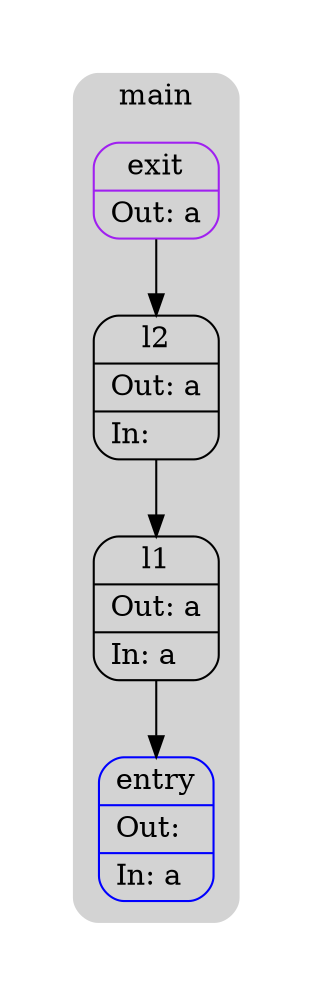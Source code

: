 digraph G {
  compound=true
  subgraph cluster_ {
    peripheries=0
    subgraph cluster_0_wrapper {
      peripheries=0
      margin=15
      subgraph cluster_0 {
        label="main"
        color=darkgray
        style=rounded
        bgcolor=lightgray
        margin=10
        cluster_0_0[label="{entry|Out: \l|In: a\l}",shape=Mrecord,color=blue]
        cluster_0_1[label="{l1|Out: a\l|In: a\l}",shape=Mrecord,color=black]
        cluster_0_2[label="{l2|Out: a\l|In: \l}",shape=Mrecord,color=black]
        cluster_0_exit[label="{exit|Out: a\l}",shape=Mrecord,color=purple]
        cluster_0_1 -> cluster_0_0
        cluster_0_2 -> cluster_0_1
        cluster_0_exit -> cluster_0_2 [color=black]
      }
    }
  }
}
